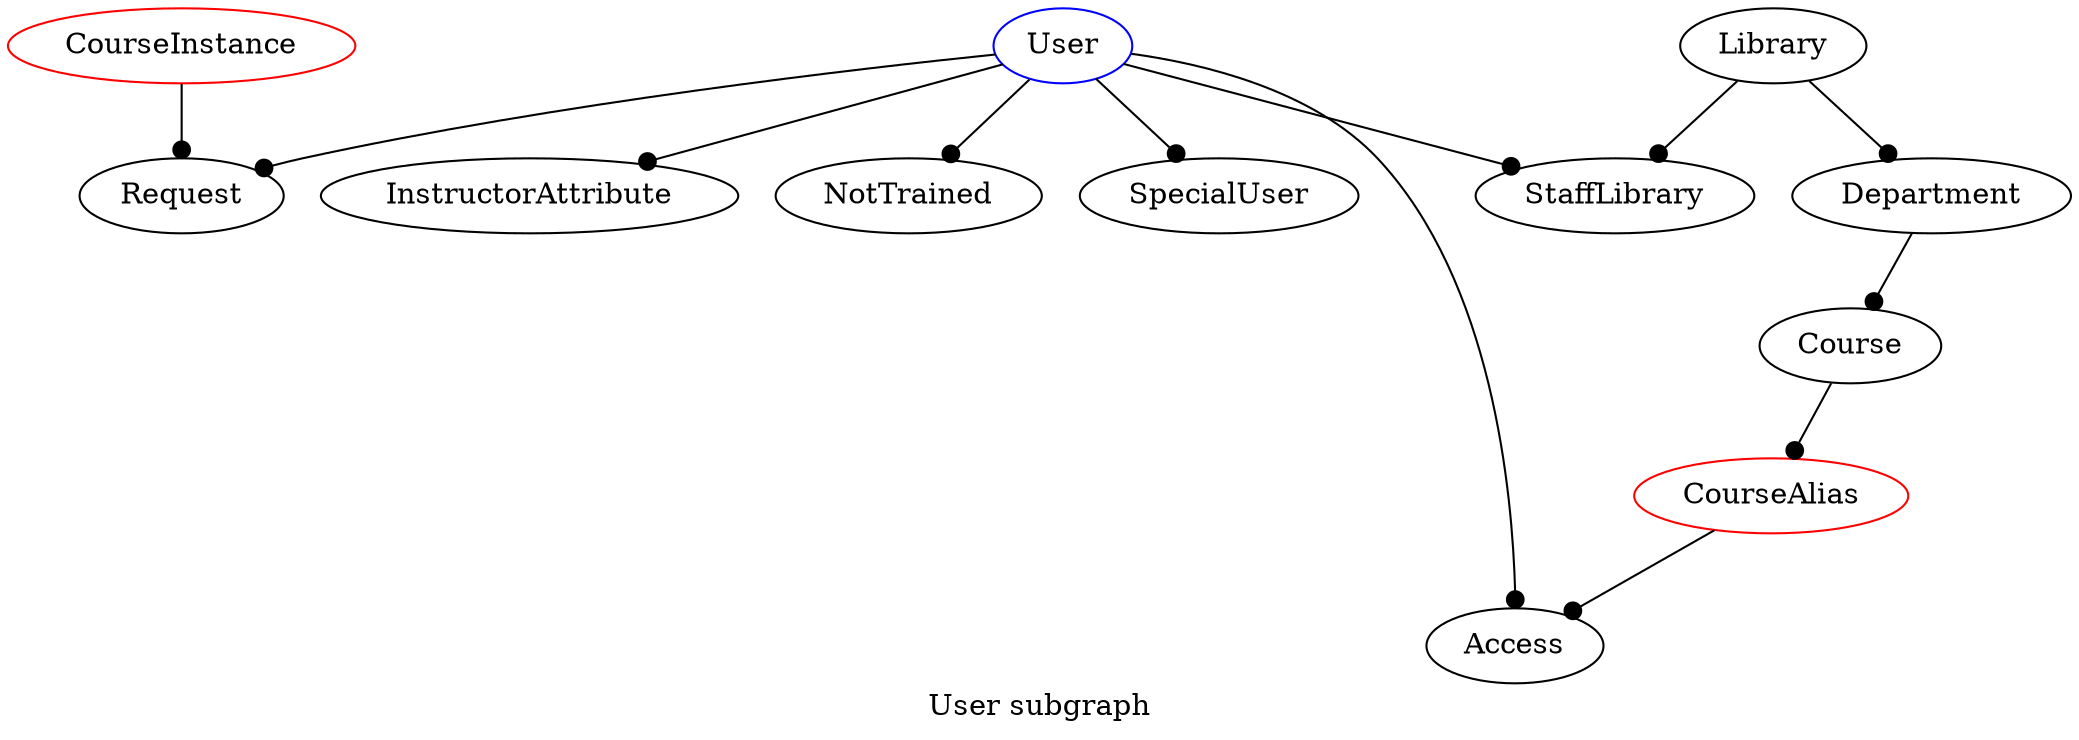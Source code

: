 digraph a {
graph [ label="User subgraph", splines=true ]
User
CourseInstance -> Request [ arrowhead=dot, arrowtail=none ];
User -> Request [ arrowhead=dot, arrowtail=none ];
subgraph xcluster_attr {
User -> InstructorAttribute [ arrowhead=dot, arrowtail=none ];
User -> NotTrained [ arrowhead=dot, arrowtail=none ];
User -> SpecialUser [ arrowhead=dot, arrowtail=none ];
}
User -> StaffLibrary [ arrowhead=dot, arrowtail=none ];
subgraph xcluster_lib {
Library -> Department [ arrowhead=dot, arrowtail=none ];
Library -> StaffLibrary [ arrowhead=dot, arrowtail=none ];
Course -> CourseAlias [ arrowhead=dot, arrowtail=none ];
CourseAlias -> Access [ arrowhead=dot, arrowtail=none ];
User -> Access [ arrowhead=dot, arrowtail=none ];
Department -> Course [ arrowhead=dot, arrowtail=none ];
}
User [ color=blue ]
CourseAlias [ color=red ]
CourseInstance [ color=red ]
}
